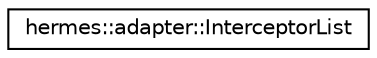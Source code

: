 digraph "Graphical Class Hierarchy"
{
 // LATEX_PDF_SIZE
  edge [fontname="Helvetica",fontsize="10",labelfontname="Helvetica",labelfontsize="10"];
  node [fontname="Helvetica",fontsize="10",shape=record];
  rankdir="LR";
  Node0 [label="hermes::adapter::InterceptorList",height=0.2,width=0.4,color="black", fillcolor="white", style="filled",URL="$structhermes_1_1adapter_1_1_interceptor_list.html",tooltip=" "];
}
